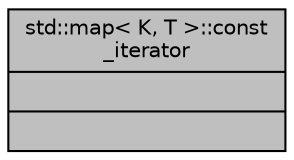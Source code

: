 digraph "std::map&lt; K, T &gt;::const_iterator"
{
  edge [fontname="Helvetica",fontsize="10",labelfontname="Helvetica",labelfontsize="10"];
  node [fontname="Helvetica",fontsize="10",shape=record];
  Node315 [label="{std::map\< K, T \>::const\l_iterator\n||}",height=0.2,width=0.4,color="black", fillcolor="grey75", style="filled", fontcolor="black"];
}
